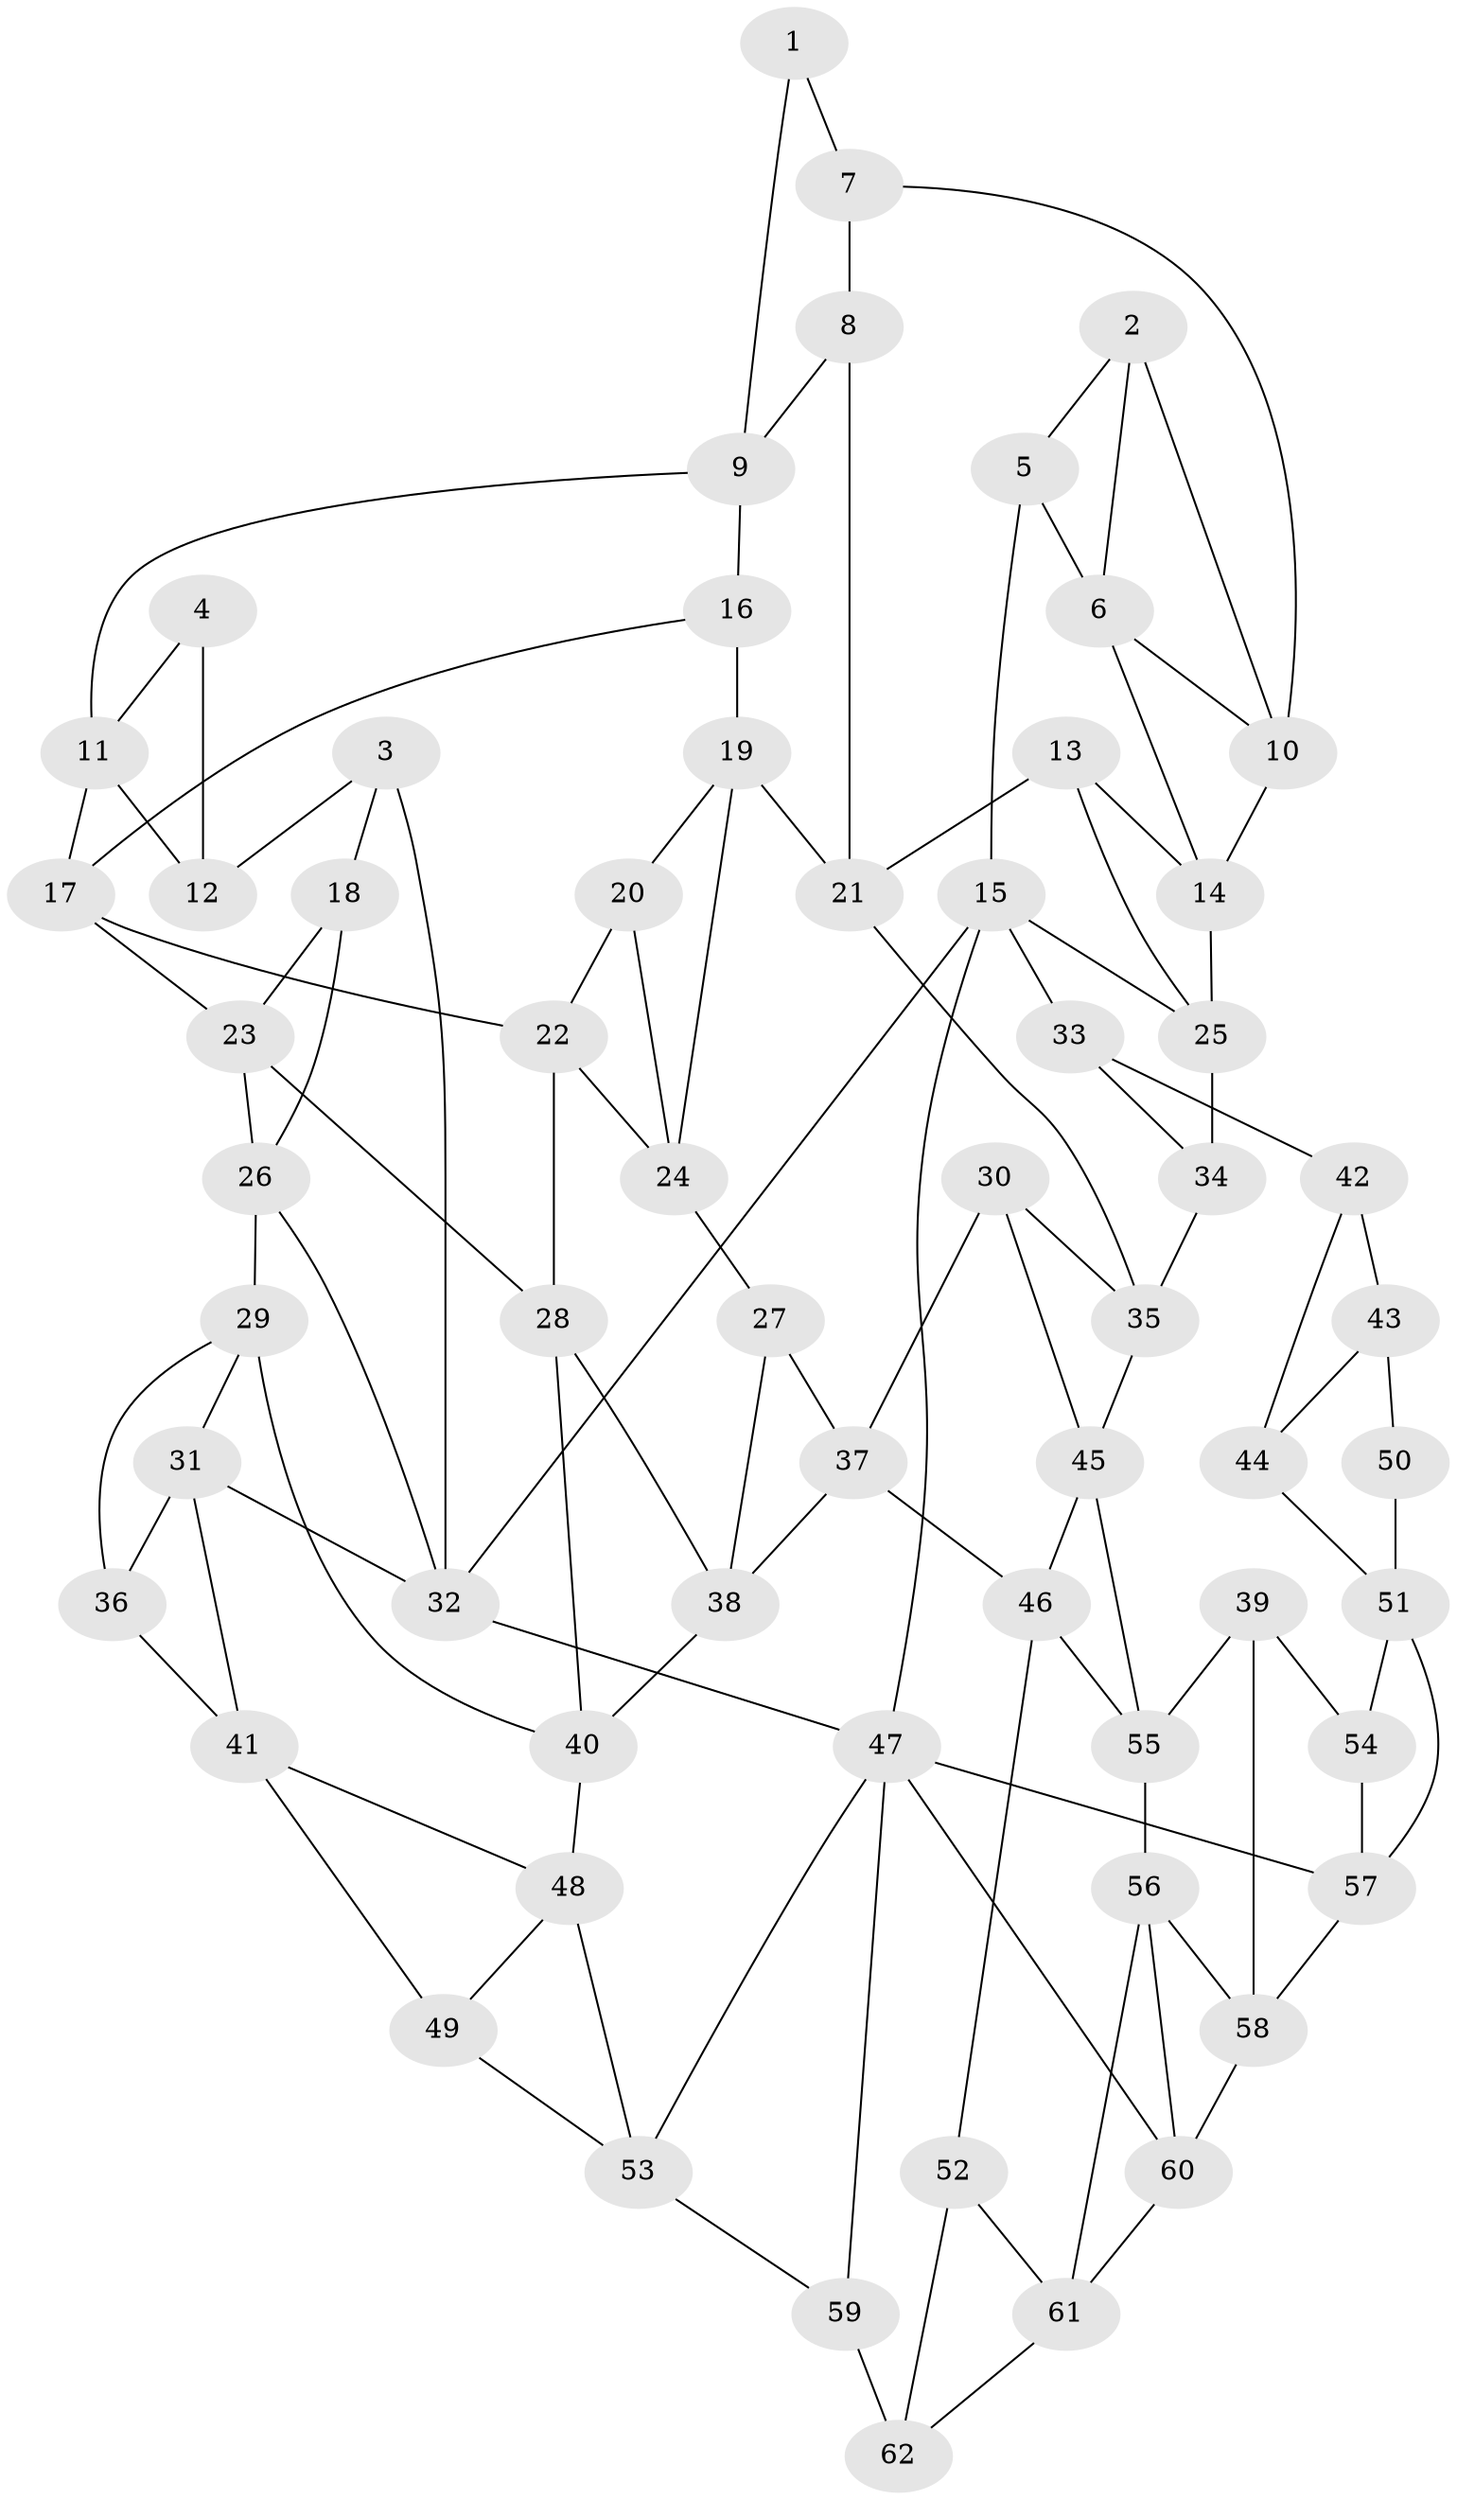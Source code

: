 // original degree distribution, {3: 0.03225806451612903, 4: 0.23387096774193547, 6: 0.25, 5: 0.4838709677419355}
// Generated by graph-tools (version 1.1) at 2025/38/03/04/25 23:38:20]
// undirected, 62 vertices, 111 edges
graph export_dot {
  node [color=gray90,style=filled];
  1;
  2;
  3;
  4;
  5;
  6;
  7;
  8;
  9;
  10;
  11;
  12;
  13;
  14;
  15;
  16;
  17;
  18;
  19;
  20;
  21;
  22;
  23;
  24;
  25;
  26;
  27;
  28;
  29;
  30;
  31;
  32;
  33;
  34;
  35;
  36;
  37;
  38;
  39;
  40;
  41;
  42;
  43;
  44;
  45;
  46;
  47;
  48;
  49;
  50;
  51;
  52;
  53;
  54;
  55;
  56;
  57;
  58;
  59;
  60;
  61;
  62;
  1 -- 7 [weight=1.0];
  1 -- 9 [weight=1.0];
  2 -- 5 [weight=1.0];
  2 -- 6 [weight=1.0];
  2 -- 10 [weight=1.0];
  3 -- 12 [weight=1.0];
  3 -- 18 [weight=1.0];
  3 -- 32 [weight=1.0];
  4 -- 11 [weight=1.0];
  4 -- 12 [weight=1.0];
  5 -- 6 [weight=2.0];
  5 -- 15 [weight=1.0];
  6 -- 10 [weight=2.0];
  6 -- 14 [weight=1.0];
  7 -- 8 [weight=1.0];
  7 -- 10 [weight=2.0];
  8 -- 9 [weight=1.0];
  8 -- 21 [weight=1.0];
  9 -- 11 [weight=1.0];
  9 -- 16 [weight=1.0];
  10 -- 14 [weight=1.0];
  11 -- 12 [weight=1.0];
  11 -- 17 [weight=1.0];
  13 -- 14 [weight=1.0];
  13 -- 21 [weight=1.0];
  13 -- 25 [weight=1.0];
  14 -- 25 [weight=1.0];
  15 -- 25 [weight=1.0];
  15 -- 32 [weight=1.0];
  15 -- 33 [weight=1.0];
  15 -- 47 [weight=1.0];
  16 -- 17 [weight=1.0];
  16 -- 19 [weight=1.0];
  17 -- 22 [weight=1.0];
  17 -- 23 [weight=1.0];
  18 -- 23 [weight=1.0];
  18 -- 26 [weight=1.0];
  19 -- 20 [weight=1.0];
  19 -- 21 [weight=1.0];
  19 -- 24 [weight=1.0];
  20 -- 22 [weight=1.0];
  20 -- 24 [weight=1.0];
  21 -- 35 [weight=1.0];
  22 -- 24 [weight=1.0];
  22 -- 28 [weight=1.0];
  23 -- 26 [weight=1.0];
  23 -- 28 [weight=1.0];
  24 -- 27 [weight=1.0];
  25 -- 34 [weight=1.0];
  26 -- 29 [weight=1.0];
  26 -- 32 [weight=1.0];
  27 -- 37 [weight=1.0];
  27 -- 38 [weight=1.0];
  28 -- 38 [weight=1.0];
  28 -- 40 [weight=1.0];
  29 -- 31 [weight=1.0];
  29 -- 36 [weight=1.0];
  29 -- 40 [weight=1.0];
  30 -- 35 [weight=1.0];
  30 -- 37 [weight=1.0];
  30 -- 45 [weight=1.0];
  31 -- 32 [weight=1.0];
  31 -- 36 [weight=1.0];
  31 -- 41 [weight=1.0];
  32 -- 47 [weight=1.0];
  33 -- 34 [weight=1.0];
  33 -- 42 [weight=2.0];
  34 -- 35 [weight=1.0];
  35 -- 45 [weight=1.0];
  36 -- 41 [weight=2.0];
  37 -- 38 [weight=1.0];
  37 -- 46 [weight=1.0];
  38 -- 40 [weight=1.0];
  39 -- 54 [weight=1.0];
  39 -- 55 [weight=1.0];
  39 -- 58 [weight=1.0];
  40 -- 48 [weight=1.0];
  41 -- 48 [weight=1.0];
  41 -- 49 [weight=2.0];
  42 -- 43 [weight=1.0];
  42 -- 44 [weight=1.0];
  43 -- 44 [weight=1.0];
  43 -- 50 [weight=2.0];
  44 -- 51 [weight=1.0];
  45 -- 46 [weight=1.0];
  45 -- 55 [weight=1.0];
  46 -- 52 [weight=1.0];
  46 -- 55 [weight=1.0];
  47 -- 53 [weight=1.0];
  47 -- 57 [weight=1.0];
  47 -- 59 [weight=1.0];
  47 -- 60 [weight=1.0];
  48 -- 49 [weight=1.0];
  48 -- 53 [weight=1.0];
  49 -- 53 [weight=1.0];
  50 -- 51 [weight=2.0];
  51 -- 54 [weight=2.0];
  51 -- 57 [weight=1.0];
  52 -- 61 [weight=1.0];
  52 -- 62 [weight=1.0];
  53 -- 59 [weight=1.0];
  54 -- 57 [weight=1.0];
  55 -- 56 [weight=1.0];
  56 -- 58 [weight=1.0];
  56 -- 60 [weight=1.0];
  56 -- 61 [weight=1.0];
  57 -- 58 [weight=1.0];
  58 -- 60 [weight=1.0];
  59 -- 62 [weight=2.0];
  60 -- 61 [weight=1.0];
  61 -- 62 [weight=1.0];
}
